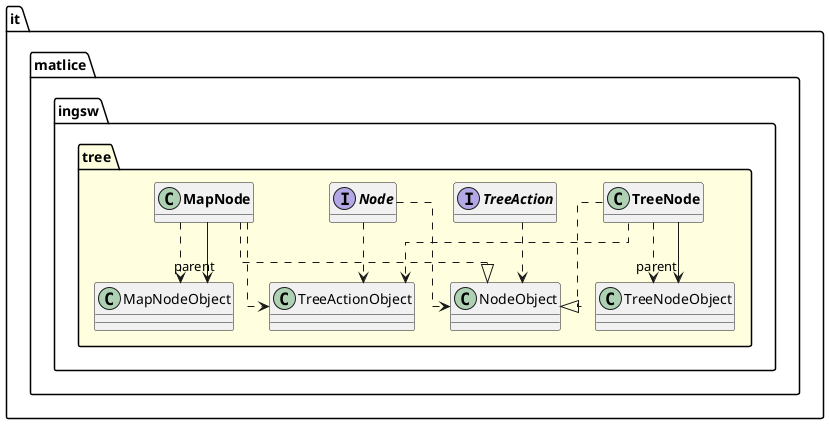 @startuml

skinparam svgLinkTarget _parent
skinparam linetype ortho
package it.matlice.ingsw.tree [[../../../../it/matlice/ingsw/tree/package-summary.html{it.matlice.ingsw.tree}]] #lightyellow {
}

class "<b><size:14>TreeNode</b>" as it.matlice.ingsw.tree.TreeNode  [[../../../../it/matlice/ingsw/tree/TreeNode.html{it.matlice.ingsw.tree.TreeNode}]] {
}

hide it.matlice.ingsw.tree.TreeNode fields
hide it.matlice.ingsw.tree.TreeNode methods

interface "<b><size:14>TreeAction</b>" as it.matlice.ingsw.tree.TreeAction  [[../../../../it/matlice/ingsw/tree/TreeAction.html{it.matlice.ingsw.tree.TreeAction}]] {
}

hide it.matlice.ingsw.tree.TreeAction fields
hide it.matlice.ingsw.tree.TreeAction methods

interface "<b><size:14>Node</b>" as it.matlice.ingsw.tree.Node  [[../../../../it/matlice/ingsw/tree/Node.html{it.matlice.ingsw.tree.Node}]] {
}

hide it.matlice.ingsw.tree.Node fields
hide it.matlice.ingsw.tree.Node methods

class "<b><size:14>MapNode</b>" as it.matlice.ingsw.tree.MapNode  [[../../../../it/matlice/ingsw/tree/MapNode.html{it.matlice.ingsw.tree.MapNode}]] {
}

hide it.matlice.ingsw.tree.MapNode fields
hide it.matlice.ingsw.tree.MapNode methods

it.matlice.ingsw.tree.TreeNode ..> it.matlice.ingsw.tree.TreeNodeObject
it.matlice.ingsw.tree.TreeNode -->  "parent" it.matlice.ingsw.tree.TreeNodeObject
it.matlice.ingsw.tree.TreeNode ..|> it.matlice.ingsw.tree.NodeObject
it.matlice.ingsw.tree.TreeNode ..> it.matlice.ingsw.tree.TreeActionObject
it.matlice.ingsw.tree.TreeAction ..> it.matlice.ingsw.tree.NodeObject
it.matlice.ingsw.tree.Node ..> it.matlice.ingsw.tree.NodeObject
it.matlice.ingsw.tree.Node ..> it.matlice.ingsw.tree.TreeActionObject
it.matlice.ingsw.tree.MapNode ..> it.matlice.ingsw.tree.MapNodeObject
it.matlice.ingsw.tree.MapNode -->  "parent" it.matlice.ingsw.tree.MapNodeObject
it.matlice.ingsw.tree.MapNode ..|> it.matlice.ingsw.tree.NodeObject
it.matlice.ingsw.tree.MapNode ..> it.matlice.ingsw.tree.TreeActionObject

@enduml
